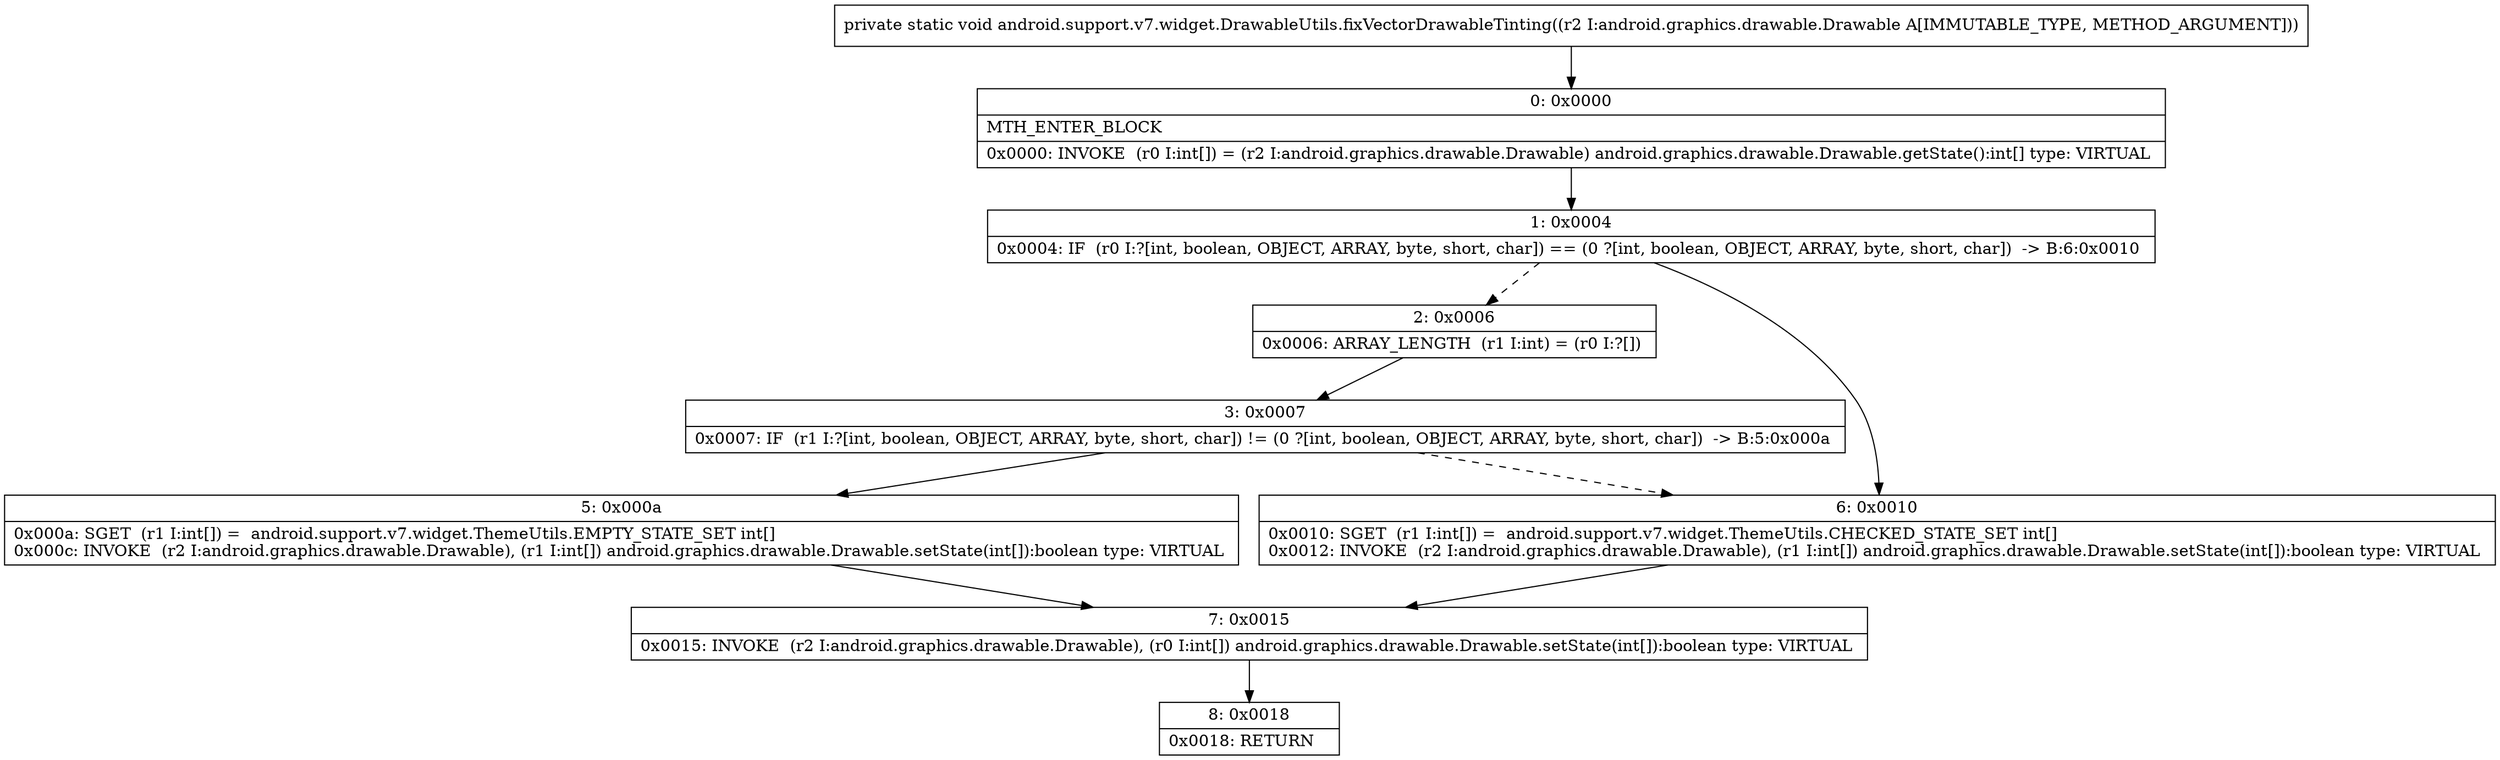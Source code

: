 digraph "CFG forandroid.support.v7.widget.DrawableUtils.fixVectorDrawableTinting(Landroid\/graphics\/drawable\/Drawable;)V" {
Node_0 [shape=record,label="{0\:\ 0x0000|MTH_ENTER_BLOCK\l|0x0000: INVOKE  (r0 I:int[]) = (r2 I:android.graphics.drawable.Drawable) android.graphics.drawable.Drawable.getState():int[] type: VIRTUAL \l}"];
Node_1 [shape=record,label="{1\:\ 0x0004|0x0004: IF  (r0 I:?[int, boolean, OBJECT, ARRAY, byte, short, char]) == (0 ?[int, boolean, OBJECT, ARRAY, byte, short, char])  \-\> B:6:0x0010 \l}"];
Node_2 [shape=record,label="{2\:\ 0x0006|0x0006: ARRAY_LENGTH  (r1 I:int) = (r0 I:?[]) \l}"];
Node_3 [shape=record,label="{3\:\ 0x0007|0x0007: IF  (r1 I:?[int, boolean, OBJECT, ARRAY, byte, short, char]) != (0 ?[int, boolean, OBJECT, ARRAY, byte, short, char])  \-\> B:5:0x000a \l}"];
Node_5 [shape=record,label="{5\:\ 0x000a|0x000a: SGET  (r1 I:int[]) =  android.support.v7.widget.ThemeUtils.EMPTY_STATE_SET int[] \l0x000c: INVOKE  (r2 I:android.graphics.drawable.Drawable), (r1 I:int[]) android.graphics.drawable.Drawable.setState(int[]):boolean type: VIRTUAL \l}"];
Node_6 [shape=record,label="{6\:\ 0x0010|0x0010: SGET  (r1 I:int[]) =  android.support.v7.widget.ThemeUtils.CHECKED_STATE_SET int[] \l0x0012: INVOKE  (r2 I:android.graphics.drawable.Drawable), (r1 I:int[]) android.graphics.drawable.Drawable.setState(int[]):boolean type: VIRTUAL \l}"];
Node_7 [shape=record,label="{7\:\ 0x0015|0x0015: INVOKE  (r2 I:android.graphics.drawable.Drawable), (r0 I:int[]) android.graphics.drawable.Drawable.setState(int[]):boolean type: VIRTUAL \l}"];
Node_8 [shape=record,label="{8\:\ 0x0018|0x0018: RETURN   \l}"];
MethodNode[shape=record,label="{private static void android.support.v7.widget.DrawableUtils.fixVectorDrawableTinting((r2 I:android.graphics.drawable.Drawable A[IMMUTABLE_TYPE, METHOD_ARGUMENT])) }"];
MethodNode -> Node_0;
Node_0 -> Node_1;
Node_1 -> Node_2[style=dashed];
Node_1 -> Node_6;
Node_2 -> Node_3;
Node_3 -> Node_5;
Node_3 -> Node_6[style=dashed];
Node_5 -> Node_7;
Node_6 -> Node_7;
Node_7 -> Node_8;
}

